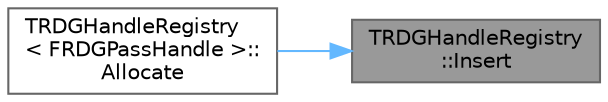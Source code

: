 digraph "TRDGHandleRegistry::Insert"
{
 // INTERACTIVE_SVG=YES
 // LATEX_PDF_SIZE
  bgcolor="transparent";
  edge [fontname=Helvetica,fontsize=10,labelfontname=Helvetica,labelfontsize=10];
  node [fontname=Helvetica,fontsize=10,shape=box,height=0.2,width=0.4];
  rankdir="RL";
  Node1 [id="Node000001",label="TRDGHandleRegistry\l::Insert",height=0.2,width=0.4,color="gray40", fillcolor="grey60", style="filled", fontcolor="black",tooltip=" "];
  Node1 -> Node2 [id="edge1_Node000001_Node000002",dir="back",color="steelblue1",style="solid",tooltip=" "];
  Node2 [id="Node000002",label="TRDGHandleRegistry\l\< FRDGPassHandle \>::\lAllocate",height=0.2,width=0.4,color="grey40", fillcolor="white", style="filled",URL="$d4/dec/classTRDGHandleRegistry.html#ad615f81cd31dfd9297bc3c49d215bfdf",tooltip=" "];
}

